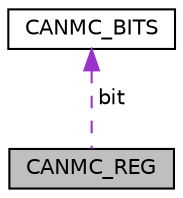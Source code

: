 digraph "CANMC_REG"
{
  edge [fontname="Helvetica",fontsize="10",labelfontname="Helvetica",labelfontsize="10"];
  node [fontname="Helvetica",fontsize="10",shape=record];
  Node1 [label="CANMC_REG",height=0.2,width=0.4,color="black", fillcolor="grey75", style="filled", fontcolor="black"];
  Node2 -> Node1 [dir="back",color="darkorchid3",fontsize="10",style="dashed",label=" bit" ];
  Node2 [label="CANMC_BITS",height=0.2,width=0.4,color="black", fillcolor="white", style="filled",URL="$struct_c_a_n_m_c___b_i_t_s.html"];
}
